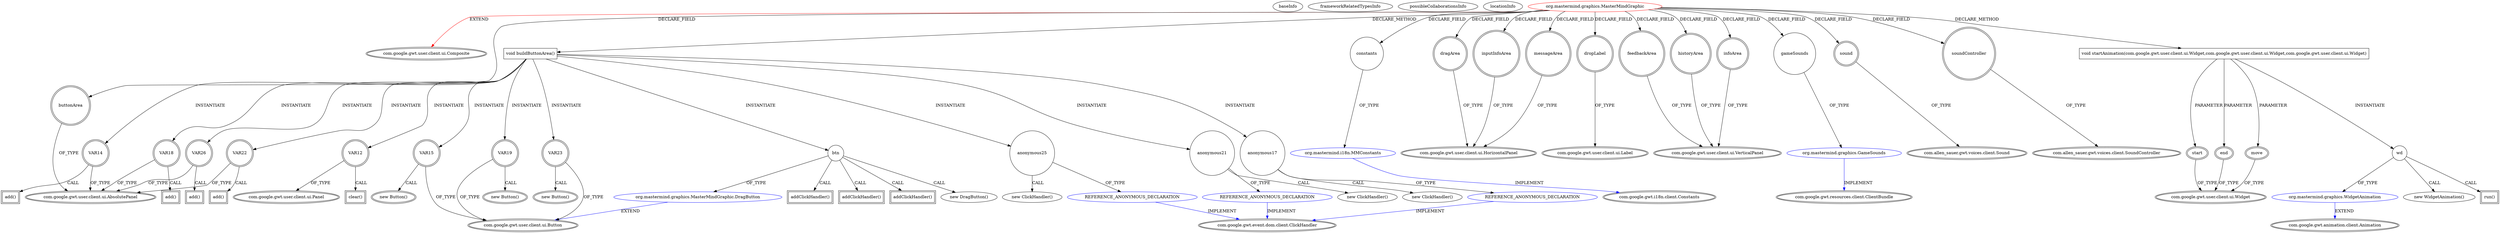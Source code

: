 digraph {
baseInfo[graphId=29,category="extension_graph",isAnonymous=false,possibleRelation=true]
frameworkRelatedTypesInfo[0="com.google.gwt.user.client.ui.Composite"]
possibleCollaborationsInfo[0="29~FIELD_DECLARATION-~com.google.gwt.user.client.ui.Composite ~com.google.gwt.resources.client.ClientBundle ~false~false",1="29~CLIENT_METHOD_DECLARATION-INSTANTIATION-~com.google.gwt.user.client.ui.Composite ~com.google.gwt.user.client.ui.Button ~false~false",2="29~CLIENT_METHOD_DECLARATION-INSTANTIATION-~com.google.gwt.user.client.ui.Composite ~com.google.gwt.animation.client.Animation ~false~false",3="29~FIELD_DECLARATION-~com.google.gwt.user.client.ui.Composite ~com.google.gwt.i18n.client.Constants ~false~false",4="29~CLIENT_METHOD_DECLARATION-INSTANTIATION-~com.google.gwt.user.client.ui.Composite ~com.google.gwt.event.dom.client.ClickHandler ~false~true"]
locationInfo[projectName="Archerw-mastermind",filePath="/Archerw-mastermind/mastermind-master/nyu-smg-mastermind/src/org/mastermind/graphics/MasterMindGraphic.java",contextSignature="MasterMindGraphic",graphId="29"]
0[label="org.mastermind.graphics.MasterMindGraphic",vertexType="ROOT_CLIENT_CLASS_DECLARATION",isFrameworkType=false,color=red]
1[label="com.google.gwt.user.client.ui.Composite",vertexType="FRAMEWORK_CLASS_TYPE",isFrameworkType=true,peripheries=2]
2[label="buttonArea",vertexType="FIELD_DECLARATION",isFrameworkType=true,peripheries=2,shape=circle]
3[label="com.google.gwt.user.client.ui.AbsolutePanel",vertexType="FRAMEWORK_CLASS_TYPE",isFrameworkType=true,peripheries=2]
4[label="constants",vertexType="FIELD_DECLARATION",isFrameworkType=false,shape=circle]
5[label="org.mastermind.i18n.MMConstants",vertexType="REFERENCE_CLIENT_CLASS_DECLARATION",isFrameworkType=false,color=blue]
6[label="com.google.gwt.i18n.client.Constants",vertexType="FRAMEWORK_INTERFACE_TYPE",isFrameworkType=true,peripheries=2]
7[label="dragArea",vertexType="FIELD_DECLARATION",isFrameworkType=true,peripheries=2,shape=circle]
8[label="com.google.gwt.user.client.ui.HorizontalPanel",vertexType="FRAMEWORK_CLASS_TYPE",isFrameworkType=true,peripheries=2]
9[label="dropLabel",vertexType="FIELD_DECLARATION",isFrameworkType=true,peripheries=2,shape=circle]
10[label="com.google.gwt.user.client.ui.Label",vertexType="FRAMEWORK_CLASS_TYPE",isFrameworkType=true,peripheries=2]
11[label="feedbackArea",vertexType="FIELD_DECLARATION",isFrameworkType=true,peripheries=2,shape=circle]
12[label="com.google.gwt.user.client.ui.VerticalPanel",vertexType="FRAMEWORK_CLASS_TYPE",isFrameworkType=true,peripheries=2]
13[label="gameSounds",vertexType="FIELD_DECLARATION",isFrameworkType=false,shape=circle]
14[label="org.mastermind.graphics.GameSounds",vertexType="REFERENCE_CLIENT_CLASS_DECLARATION",isFrameworkType=false,color=blue]
15[label="com.google.gwt.resources.client.ClientBundle",vertexType="FRAMEWORK_INTERFACE_TYPE",isFrameworkType=true,peripheries=2]
16[label="historyArea",vertexType="FIELD_DECLARATION",isFrameworkType=true,peripheries=2,shape=circle]
18[label="infoArea",vertexType="FIELD_DECLARATION",isFrameworkType=true,peripheries=2,shape=circle]
20[label="inputInfoArea",vertexType="FIELD_DECLARATION",isFrameworkType=true,peripheries=2,shape=circle]
22[label="messageArea",vertexType="FIELD_DECLARATION",isFrameworkType=true,peripheries=2,shape=circle]
24[label="sound",vertexType="FIELD_DECLARATION",isFrameworkType=true,peripheries=2,shape=circle]
25[label="com.allen_sauer.gwt.voices.client.Sound",vertexType="FRAMEWORK_INTERFACE_TYPE",isFrameworkType=true,peripheries=2]
26[label="soundController",vertexType="FIELD_DECLARATION",isFrameworkType=true,peripheries=2,shape=circle]
27[label="com.allen_sauer.gwt.voices.client.SoundController",vertexType="FRAMEWORK_CLASS_TYPE",isFrameworkType=true,peripheries=2]
69[label="void buildButtonArea()",vertexType="CLIENT_METHOD_DECLARATION",isFrameworkType=false,shape=box]
70[label="VAR12",vertexType="VARIABLE_EXPRESION",isFrameworkType=true,peripheries=2,shape=circle]
72[label="com.google.gwt.user.client.ui.Panel",vertexType="FRAMEWORK_CLASS_TYPE",isFrameworkType=true,peripheries=2]
71[label="clear()",vertexType="INSIDE_CALL",isFrameworkType=true,peripheries=2,shape=box]
74[label="btn",vertexType="VARIABLE_EXPRESION",isFrameworkType=false,shape=circle]
75[label="org.mastermind.graphics.MasterMindGraphic.DragButton",vertexType="REFERENCE_CLIENT_CLASS_DECLARATION",isFrameworkType=false,color=blue]
76[label="com.google.gwt.user.client.ui.Button",vertexType="FRAMEWORK_CLASS_TYPE",isFrameworkType=true,peripheries=2]
73[label="new DragButton()",vertexType="CONSTRUCTOR_CALL",isFrameworkType=false]
77[label="VAR14",vertexType="VARIABLE_EXPRESION",isFrameworkType=true,peripheries=2,shape=circle]
78[label="add()",vertexType="INSIDE_CALL",isFrameworkType=true,peripheries=2,shape=box]
81[label="VAR15",vertexType="VARIABLE_EXPRESION",isFrameworkType=true,peripheries=2,shape=circle]
80[label="new Button()",vertexType="CONSTRUCTOR_CALL",isFrameworkType=true,peripheries=2]
84[label="addClickHandler()",vertexType="INSIDE_CALL",isFrameworkType=true,peripheries=2,shape=box]
86[label="anonymous17",vertexType="VARIABLE_EXPRESION",isFrameworkType=false,shape=circle]
87[label="REFERENCE_ANONYMOUS_DECLARATION",vertexType="REFERENCE_ANONYMOUS_DECLARATION",isFrameworkType=false,color=blue]
88[label="com.google.gwt.event.dom.client.ClickHandler",vertexType="FRAMEWORK_INTERFACE_TYPE",isFrameworkType=true,peripheries=2]
85[label="new ClickHandler()",vertexType="CONSTRUCTOR_CALL",isFrameworkType=false]
89[label="VAR18",vertexType="VARIABLE_EXPRESION",isFrameworkType=true,peripheries=2,shape=circle]
90[label="add()",vertexType="INSIDE_CALL",isFrameworkType=true,peripheries=2,shape=box]
93[label="VAR19",vertexType="VARIABLE_EXPRESION",isFrameworkType=true,peripheries=2,shape=circle]
92[label="new Button()",vertexType="CONSTRUCTOR_CALL",isFrameworkType=true,peripheries=2]
96[label="addClickHandler()",vertexType="INSIDE_CALL",isFrameworkType=true,peripheries=2,shape=box]
98[label="anonymous21",vertexType="VARIABLE_EXPRESION",isFrameworkType=false,shape=circle]
99[label="REFERENCE_ANONYMOUS_DECLARATION",vertexType="REFERENCE_ANONYMOUS_DECLARATION",isFrameworkType=false,color=blue]
97[label="new ClickHandler()",vertexType="CONSTRUCTOR_CALL",isFrameworkType=false]
101[label="VAR22",vertexType="VARIABLE_EXPRESION",isFrameworkType=true,peripheries=2,shape=circle]
102[label="add()",vertexType="INSIDE_CALL",isFrameworkType=true,peripheries=2,shape=box]
105[label="VAR23",vertexType="VARIABLE_EXPRESION",isFrameworkType=true,peripheries=2,shape=circle]
104[label="new Button()",vertexType="CONSTRUCTOR_CALL",isFrameworkType=true,peripheries=2]
108[label="addClickHandler()",vertexType="INSIDE_CALL",isFrameworkType=true,peripheries=2,shape=box]
110[label="anonymous25",vertexType="VARIABLE_EXPRESION",isFrameworkType=false,shape=circle]
111[label="REFERENCE_ANONYMOUS_DECLARATION",vertexType="REFERENCE_ANONYMOUS_DECLARATION",isFrameworkType=false,color=blue]
109[label="new ClickHandler()",vertexType="CONSTRUCTOR_CALL",isFrameworkType=false]
113[label="VAR26",vertexType="VARIABLE_EXPRESION",isFrameworkType=true,peripheries=2,shape=circle]
114[label="add()",vertexType="INSIDE_CALL",isFrameworkType=true,peripheries=2,shape=box]
151[label="void startAnimation(com.google.gwt.user.client.ui.Widget,com.google.gwt.user.client.ui.Widget,com.google.gwt.user.client.ui.Widget)",vertexType="CLIENT_METHOD_DECLARATION",isFrameworkType=false,shape=box]
152[label="start",vertexType="PARAMETER_DECLARATION",isFrameworkType=true,peripheries=2]
153[label="com.google.gwt.user.client.ui.Widget",vertexType="FRAMEWORK_CLASS_TYPE",isFrameworkType=true,peripheries=2]
154[label="end",vertexType="PARAMETER_DECLARATION",isFrameworkType=true,peripheries=2]
156[label="move",vertexType="PARAMETER_DECLARATION",isFrameworkType=true,peripheries=2]
159[label="wd",vertexType="VARIABLE_EXPRESION",isFrameworkType=false,shape=circle]
160[label="org.mastermind.graphics.WidgetAnimation",vertexType="REFERENCE_CLIENT_CLASS_DECLARATION",isFrameworkType=false,color=blue]
161[label="com.google.gwt.animation.client.Animation",vertexType="FRAMEWORK_CLASS_TYPE",isFrameworkType=true,peripheries=2]
158[label="new WidgetAnimation()",vertexType="CONSTRUCTOR_CALL",isFrameworkType=false]
163[label="run()",vertexType="INSIDE_CALL",isFrameworkType=true,peripheries=2,shape=box]
0->1[label="EXTEND",color=red]
0->2[label="DECLARE_FIELD"]
2->3[label="OF_TYPE"]
0->4[label="DECLARE_FIELD"]
5->6[label="IMPLEMENT",color=blue]
4->5[label="OF_TYPE"]
0->7[label="DECLARE_FIELD"]
7->8[label="OF_TYPE"]
0->9[label="DECLARE_FIELD"]
9->10[label="OF_TYPE"]
0->11[label="DECLARE_FIELD"]
11->12[label="OF_TYPE"]
0->13[label="DECLARE_FIELD"]
14->15[label="IMPLEMENT",color=blue]
13->14[label="OF_TYPE"]
0->16[label="DECLARE_FIELD"]
16->12[label="OF_TYPE"]
0->18[label="DECLARE_FIELD"]
18->12[label="OF_TYPE"]
0->20[label="DECLARE_FIELD"]
20->8[label="OF_TYPE"]
0->22[label="DECLARE_FIELD"]
22->8[label="OF_TYPE"]
0->24[label="DECLARE_FIELD"]
24->25[label="OF_TYPE"]
0->26[label="DECLARE_FIELD"]
26->27[label="OF_TYPE"]
0->69[label="DECLARE_METHOD"]
69->70[label="INSTANTIATE"]
70->72[label="OF_TYPE"]
70->71[label="CALL"]
69->74[label="INSTANTIATE"]
75->76[label="EXTEND",color=blue]
74->75[label="OF_TYPE"]
74->73[label="CALL"]
69->77[label="INSTANTIATE"]
77->3[label="OF_TYPE"]
77->78[label="CALL"]
69->81[label="INSTANTIATE"]
81->76[label="OF_TYPE"]
81->80[label="CALL"]
74->84[label="CALL"]
69->86[label="INSTANTIATE"]
87->88[label="IMPLEMENT",color=blue]
86->87[label="OF_TYPE"]
86->85[label="CALL"]
69->89[label="INSTANTIATE"]
89->3[label="OF_TYPE"]
89->90[label="CALL"]
69->93[label="INSTANTIATE"]
93->76[label="OF_TYPE"]
93->92[label="CALL"]
74->96[label="CALL"]
69->98[label="INSTANTIATE"]
99->88[label="IMPLEMENT",color=blue]
98->99[label="OF_TYPE"]
98->97[label="CALL"]
69->101[label="INSTANTIATE"]
101->3[label="OF_TYPE"]
101->102[label="CALL"]
69->105[label="INSTANTIATE"]
105->76[label="OF_TYPE"]
105->104[label="CALL"]
74->108[label="CALL"]
69->110[label="INSTANTIATE"]
111->88[label="IMPLEMENT",color=blue]
110->111[label="OF_TYPE"]
110->109[label="CALL"]
69->113[label="INSTANTIATE"]
113->3[label="OF_TYPE"]
113->114[label="CALL"]
0->151[label="DECLARE_METHOD"]
152->153[label="OF_TYPE"]
151->152[label="PARAMETER"]
154->153[label="OF_TYPE"]
151->154[label="PARAMETER"]
156->153[label="OF_TYPE"]
151->156[label="PARAMETER"]
151->159[label="INSTANTIATE"]
160->161[label="EXTEND",color=blue]
159->160[label="OF_TYPE"]
159->158[label="CALL"]
159->163[label="CALL"]
}
